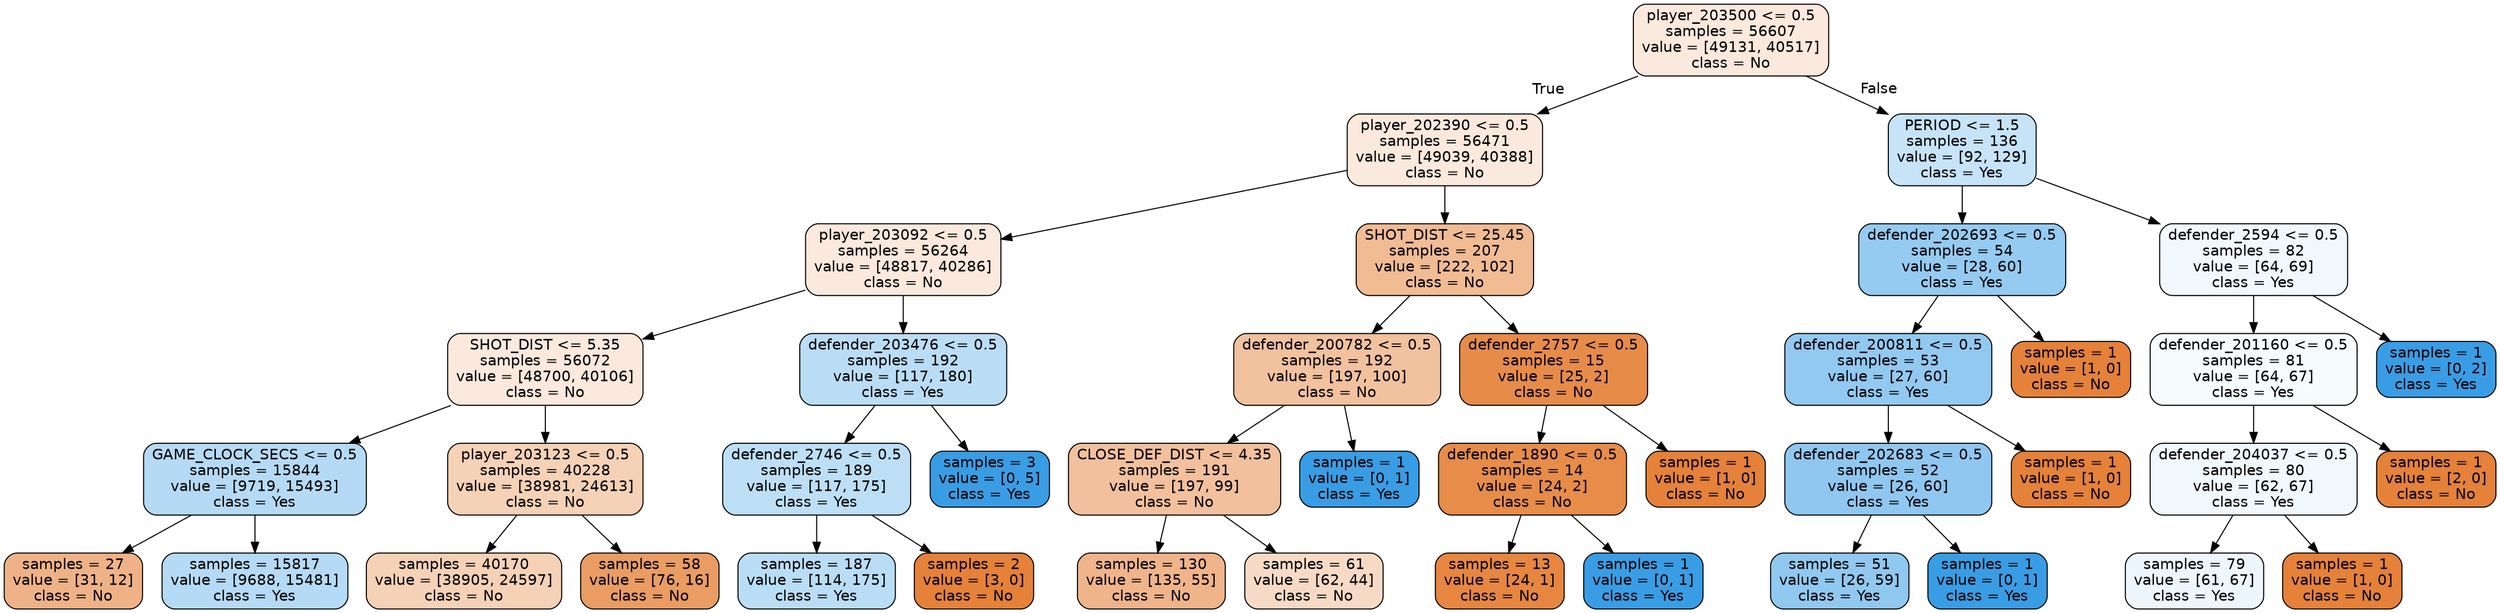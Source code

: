 digraph Tree {
node [shape=box, style="filled, rounded", color="black", fontname=helvetica] ;
edge [fontname=helvetica] ;
0 [label="player_203500 <= 0.5\nsamples = 56607\nvalue = [49131, 40517]\nclass = No", fillcolor="#fae9dc"] ;
1 [label="player_202390 <= 0.5\nsamples = 56471\nvalue = [49039, 40388]\nclass = No", fillcolor="#fae9dc"] ;
0 -> 1 [labeldistance=2.5, labelangle=45, headlabel="True"] ;
2 [label="player_203092 <= 0.5\nsamples = 56264\nvalue = [48817, 40286]\nclass = No", fillcolor="#fae9dc"] ;
1 -> 2 ;
3 [label="SHOT_DIST <= 5.35\nsamples = 56072\nvalue = [48700, 40106]\nclass = No", fillcolor="#fae9dc"] ;
2 -> 3 ;
4 [label="GAME_CLOCK_SECS <= 0.5\nsamples = 15844\nvalue = [9719, 15493]\nclass = Yes", fillcolor="#b5daf5"] ;
3 -> 4 ;
5 [label="samples = 27\nvalue = [31, 12]\nclass = No", fillcolor="#efb286"] ;
4 -> 5 ;
6 [label="samples = 15817\nvalue = [9688, 15481]\nclass = Yes", fillcolor="#b5daf5"] ;
4 -> 6 ;
7 [label="player_203123 <= 0.5\nsamples = 40228\nvalue = [38981, 24613]\nclass = No", fillcolor="#f5d1b6"] ;
3 -> 7 ;
8 [label="samples = 40170\nvalue = [38905, 24597]\nclass = No", fillcolor="#f5d1b6"] ;
7 -> 8 ;
9 [label="samples = 58\nvalue = [76, 16]\nclass = No", fillcolor="#ea9c63"] ;
7 -> 9 ;
10 [label="defender_203476 <= 0.5\nsamples = 192\nvalue = [117, 180]\nclass = Yes", fillcolor="#baddf6"] ;
2 -> 10 ;
11 [label="defender_2746 <= 0.5\nsamples = 189\nvalue = [117, 175]\nclass = Yes", fillcolor="#bddff6"] ;
10 -> 11 ;
12 [label="samples = 187\nvalue = [114, 175]\nclass = Yes", fillcolor="#baddf6"] ;
11 -> 12 ;
13 [label="samples = 2\nvalue = [3, 0]\nclass = No", fillcolor="#e58139"] ;
11 -> 13 ;
14 [label="samples = 3\nvalue = [0, 5]\nclass = Yes", fillcolor="#399de5"] ;
10 -> 14 ;
15 [label="SHOT_DIST <= 25.45\nsamples = 207\nvalue = [222, 102]\nclass = No", fillcolor="#f1bb94"] ;
1 -> 15 ;
16 [label="defender_200782 <= 0.5\nsamples = 192\nvalue = [197, 100]\nclass = No", fillcolor="#f2c19e"] ;
15 -> 16 ;
17 [label="CLOSE_DEF_DIST <= 4.35\nsamples = 191\nvalue = [197, 99]\nclass = No", fillcolor="#f2c09d"] ;
16 -> 17 ;
18 [label="samples = 130\nvalue = [135, 55]\nclass = No", fillcolor="#f0b48a"] ;
17 -> 18 ;
19 [label="samples = 61\nvalue = [62, 44]\nclass = No", fillcolor="#f7dac6"] ;
17 -> 19 ;
20 [label="samples = 1\nvalue = [0, 1]\nclass = Yes", fillcolor="#399de5"] ;
16 -> 20 ;
21 [label="defender_2757 <= 0.5\nsamples = 15\nvalue = [25, 2]\nclass = No", fillcolor="#e78b49"] ;
15 -> 21 ;
22 [label="defender_1890 <= 0.5\nsamples = 14\nvalue = [24, 2]\nclass = No", fillcolor="#e78c49"] ;
21 -> 22 ;
23 [label="samples = 13\nvalue = [24, 1]\nclass = No", fillcolor="#e68641"] ;
22 -> 23 ;
24 [label="samples = 1\nvalue = [0, 1]\nclass = Yes", fillcolor="#399de5"] ;
22 -> 24 ;
25 [label="samples = 1\nvalue = [1, 0]\nclass = No", fillcolor="#e58139"] ;
21 -> 25 ;
26 [label="PERIOD <= 1.5\nsamples = 136\nvalue = [92, 129]\nclass = Yes", fillcolor="#c6e3f8"] ;
0 -> 26 [labeldistance=2.5, labelangle=-45, headlabel="False"] ;
27 [label="defender_202693 <= 0.5\nsamples = 54\nvalue = [28, 60]\nclass = Yes", fillcolor="#95cbf1"] ;
26 -> 27 ;
28 [label="defender_200811 <= 0.5\nsamples = 53\nvalue = [27, 60]\nclass = Yes", fillcolor="#92c9f1"] ;
27 -> 28 ;
29 [label="defender_202683 <= 0.5\nsamples = 52\nvalue = [26, 60]\nclass = Yes", fillcolor="#8fc7f0"] ;
28 -> 29 ;
30 [label="samples = 51\nvalue = [26, 59]\nclass = Yes", fillcolor="#90c8f0"] ;
29 -> 30 ;
31 [label="samples = 1\nvalue = [0, 1]\nclass = Yes", fillcolor="#399de5"] ;
29 -> 31 ;
32 [label="samples = 1\nvalue = [1, 0]\nclass = No", fillcolor="#e58139"] ;
28 -> 32 ;
33 [label="samples = 1\nvalue = [1, 0]\nclass = No", fillcolor="#e58139"] ;
27 -> 33 ;
34 [label="defender_2594 <= 0.5\nsamples = 82\nvalue = [64, 69]\nclass = Yes", fillcolor="#f1f8fd"] ;
26 -> 34 ;
35 [label="defender_201160 <= 0.5\nsamples = 81\nvalue = [64, 67]\nclass = Yes", fillcolor="#f6fbfe"] ;
34 -> 35 ;
36 [label="defender_204037 <= 0.5\nsamples = 80\nvalue = [62, 67]\nclass = Yes", fillcolor="#f0f8fd"] ;
35 -> 36 ;
37 [label="samples = 79\nvalue = [61, 67]\nclass = Yes", fillcolor="#edf6fd"] ;
36 -> 37 ;
38 [label="samples = 1\nvalue = [1, 0]\nclass = No", fillcolor="#e58139"] ;
36 -> 38 ;
39 [label="samples = 1\nvalue = [2, 0]\nclass = No", fillcolor="#e58139"] ;
35 -> 39 ;
40 [label="samples = 1\nvalue = [0, 2]\nclass = Yes", fillcolor="#399de5"] ;
34 -> 40 ;
}